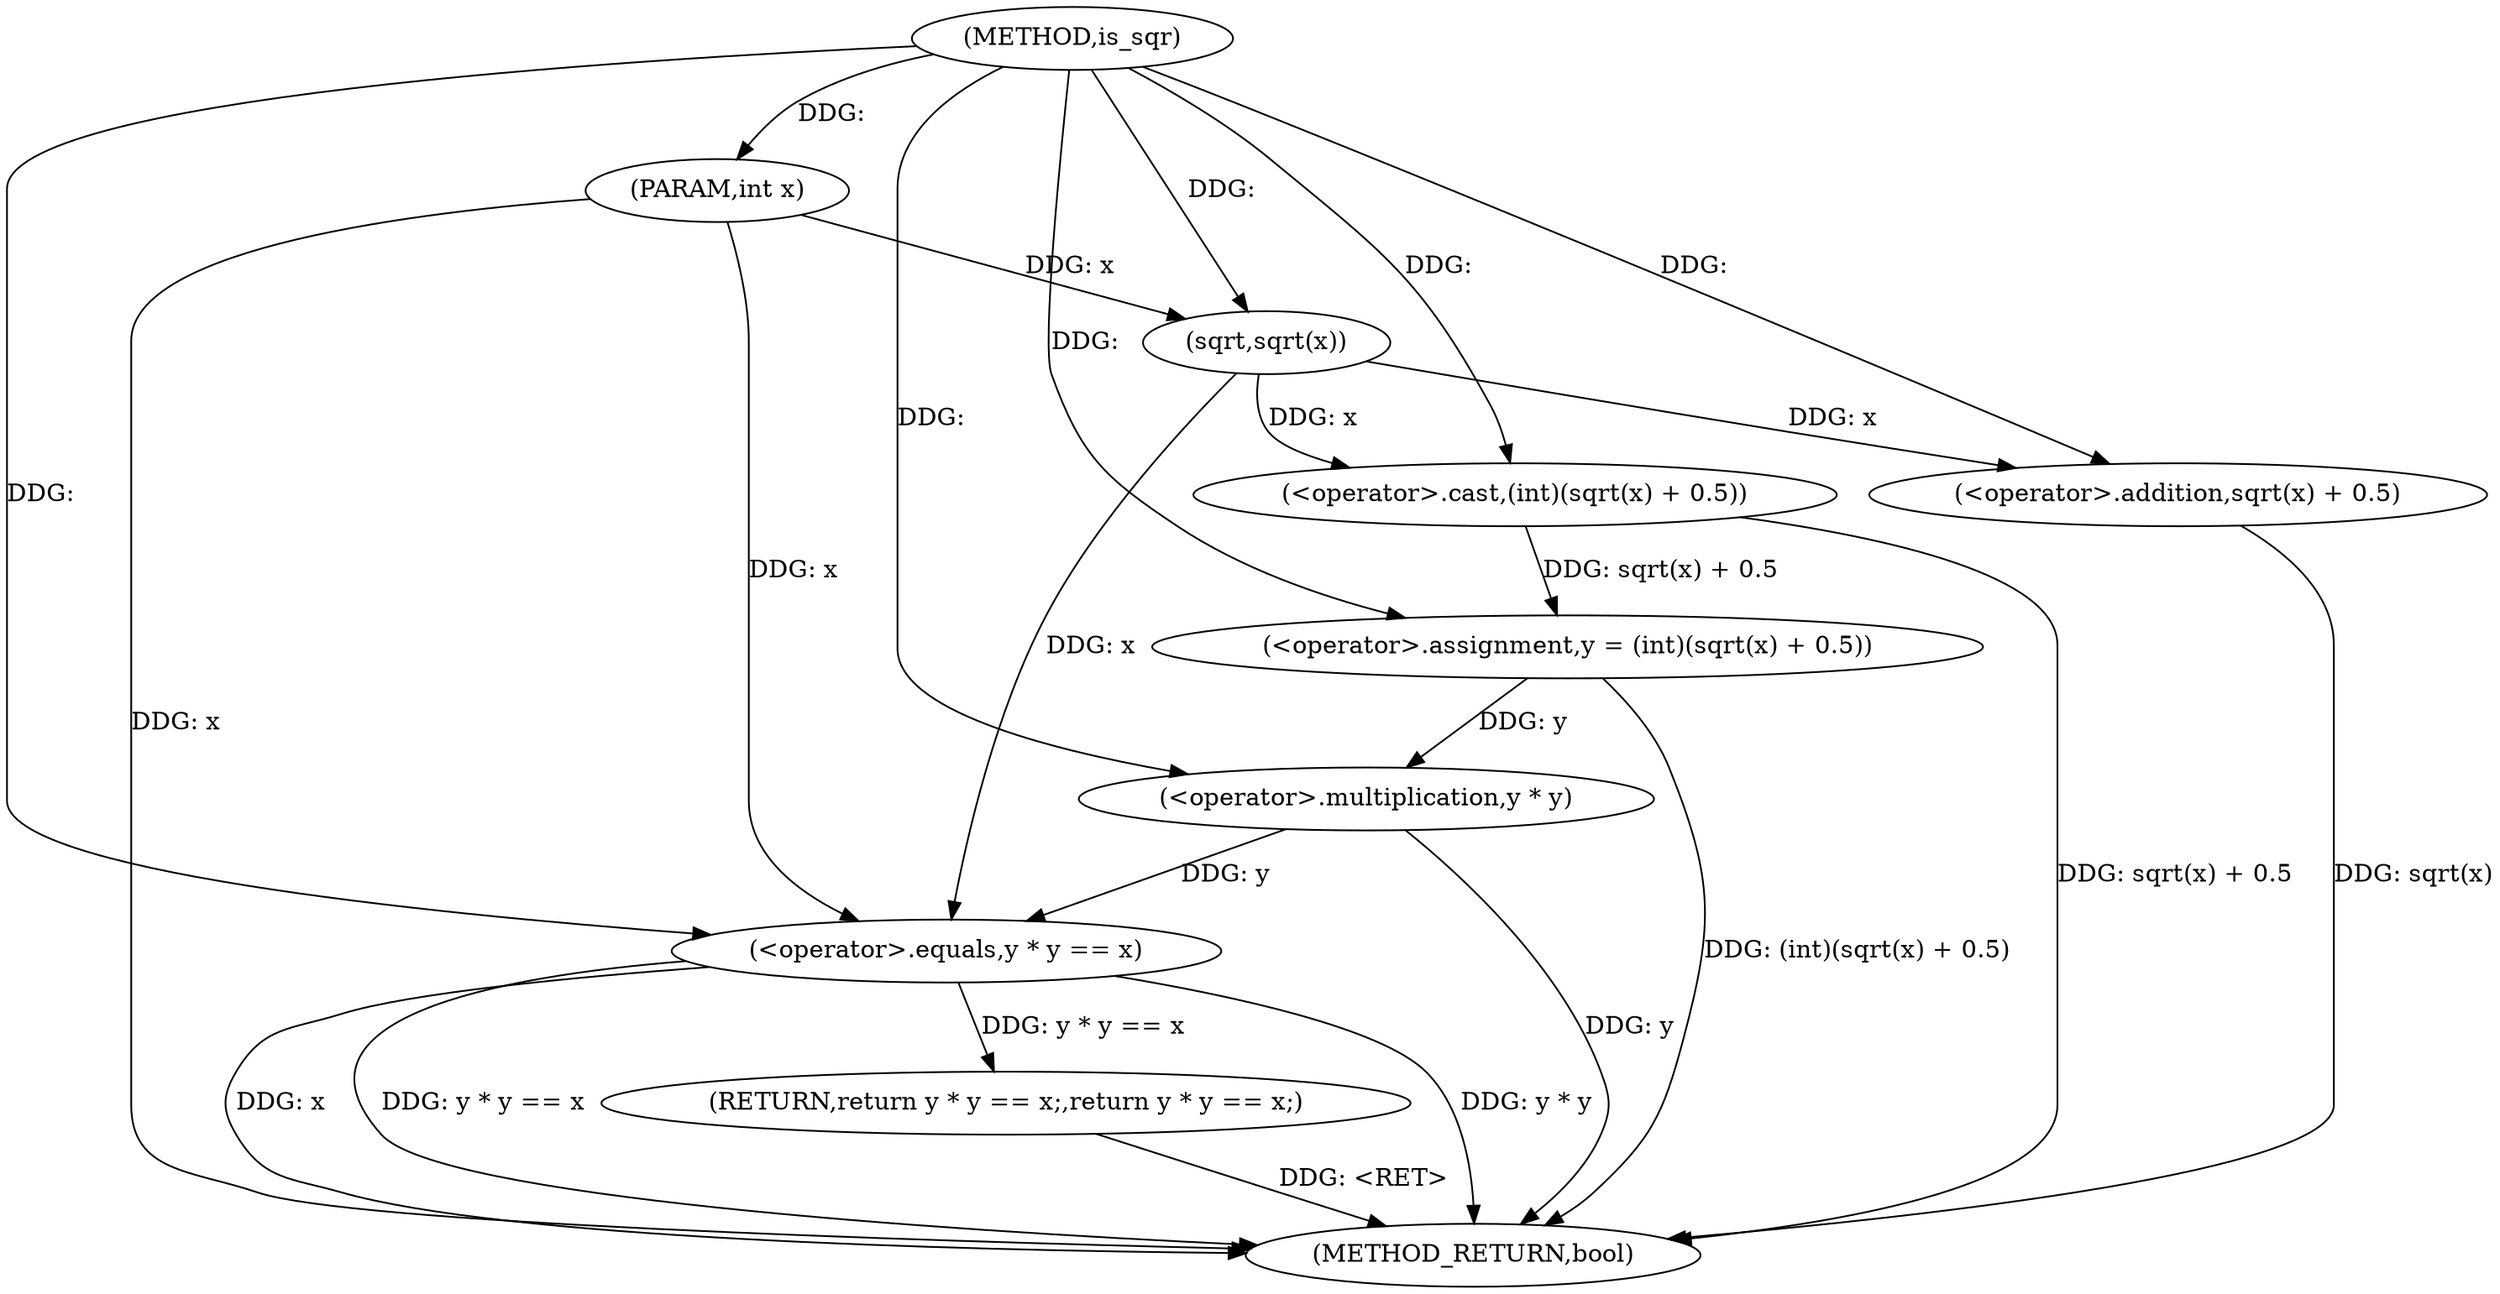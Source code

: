 digraph "is_sqr" {  
"1000169" [label = "(METHOD,is_sqr)" ]
"1000187" [label = "(METHOD_RETURN,bool)" ]
"1000170" [label = "(PARAM,int x)" ]
"1000173" [label = "(<operator>.assignment,y = (int)(sqrt(x) + 0.5))" ]
"1000181" [label = "(RETURN,return y * y == x;,return y * y == x;)" ]
"1000182" [label = "(<operator>.equals,y * y == x)" ]
"1000175" [label = "(<operator>.cast,(int)(sqrt(x) + 0.5))" ]
"1000177" [label = "(<operator>.addition,sqrt(x) + 0.5)" ]
"1000183" [label = "(<operator>.multiplication,y * y)" ]
"1000178" [label = "(sqrt,sqrt(x))" ]
  "1000170" -> "1000187"  [ label = "DDG: x"] 
  "1000177" -> "1000187"  [ label = "DDG: sqrt(x)"] 
  "1000175" -> "1000187"  [ label = "DDG: sqrt(x) + 0.5"] 
  "1000173" -> "1000187"  [ label = "DDG: (int)(sqrt(x) + 0.5)"] 
  "1000183" -> "1000187"  [ label = "DDG: y"] 
  "1000182" -> "1000187"  [ label = "DDG: y * y"] 
  "1000182" -> "1000187"  [ label = "DDG: x"] 
  "1000182" -> "1000187"  [ label = "DDG: y * y == x"] 
  "1000181" -> "1000187"  [ label = "DDG: <RET>"] 
  "1000169" -> "1000170"  [ label = "DDG: "] 
  "1000175" -> "1000173"  [ label = "DDG: sqrt(x) + 0.5"] 
  "1000182" -> "1000181"  [ label = "DDG: y * y == x"] 
  "1000169" -> "1000173"  [ label = "DDG: "] 
  "1000178" -> "1000175"  [ label = "DDG: x"] 
  "1000169" -> "1000175"  [ label = "DDG: "] 
  "1000183" -> "1000182"  [ label = "DDG: y"] 
  "1000178" -> "1000182"  [ label = "DDG: x"] 
  "1000170" -> "1000182"  [ label = "DDG: x"] 
  "1000169" -> "1000182"  [ label = "DDG: "] 
  "1000178" -> "1000177"  [ label = "DDG: x"] 
  "1000169" -> "1000177"  [ label = "DDG: "] 
  "1000173" -> "1000183"  [ label = "DDG: y"] 
  "1000169" -> "1000183"  [ label = "DDG: "] 
  "1000170" -> "1000178"  [ label = "DDG: x"] 
  "1000169" -> "1000178"  [ label = "DDG: "] 
}

